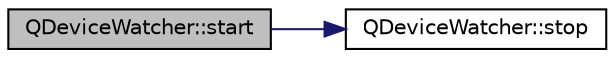 digraph "QDeviceWatcher::start"
{
 // LATEX_PDF_SIZE
  edge [fontname="Helvetica",fontsize="10",labelfontname="Helvetica",labelfontsize="10"];
  node [fontname="Helvetica",fontsize="10",shape=record];
  rankdir="LR";
  Node1 [label="QDeviceWatcher::start",height=0.2,width=0.4,color="black", fillcolor="grey75", style="filled", fontcolor="black",tooltip=" "];
  Node1 -> Node2 [color="midnightblue",fontsize="10",style="solid",fontname="Helvetica"];
  Node2 [label="QDeviceWatcher::stop",height=0.2,width=0.4,color="black", fillcolor="white", style="filled",URL="$class_q_device_watcher.html#a842d5c0f66b73b6ace5e8ab1fe11a46c",tooltip=" "];
}
